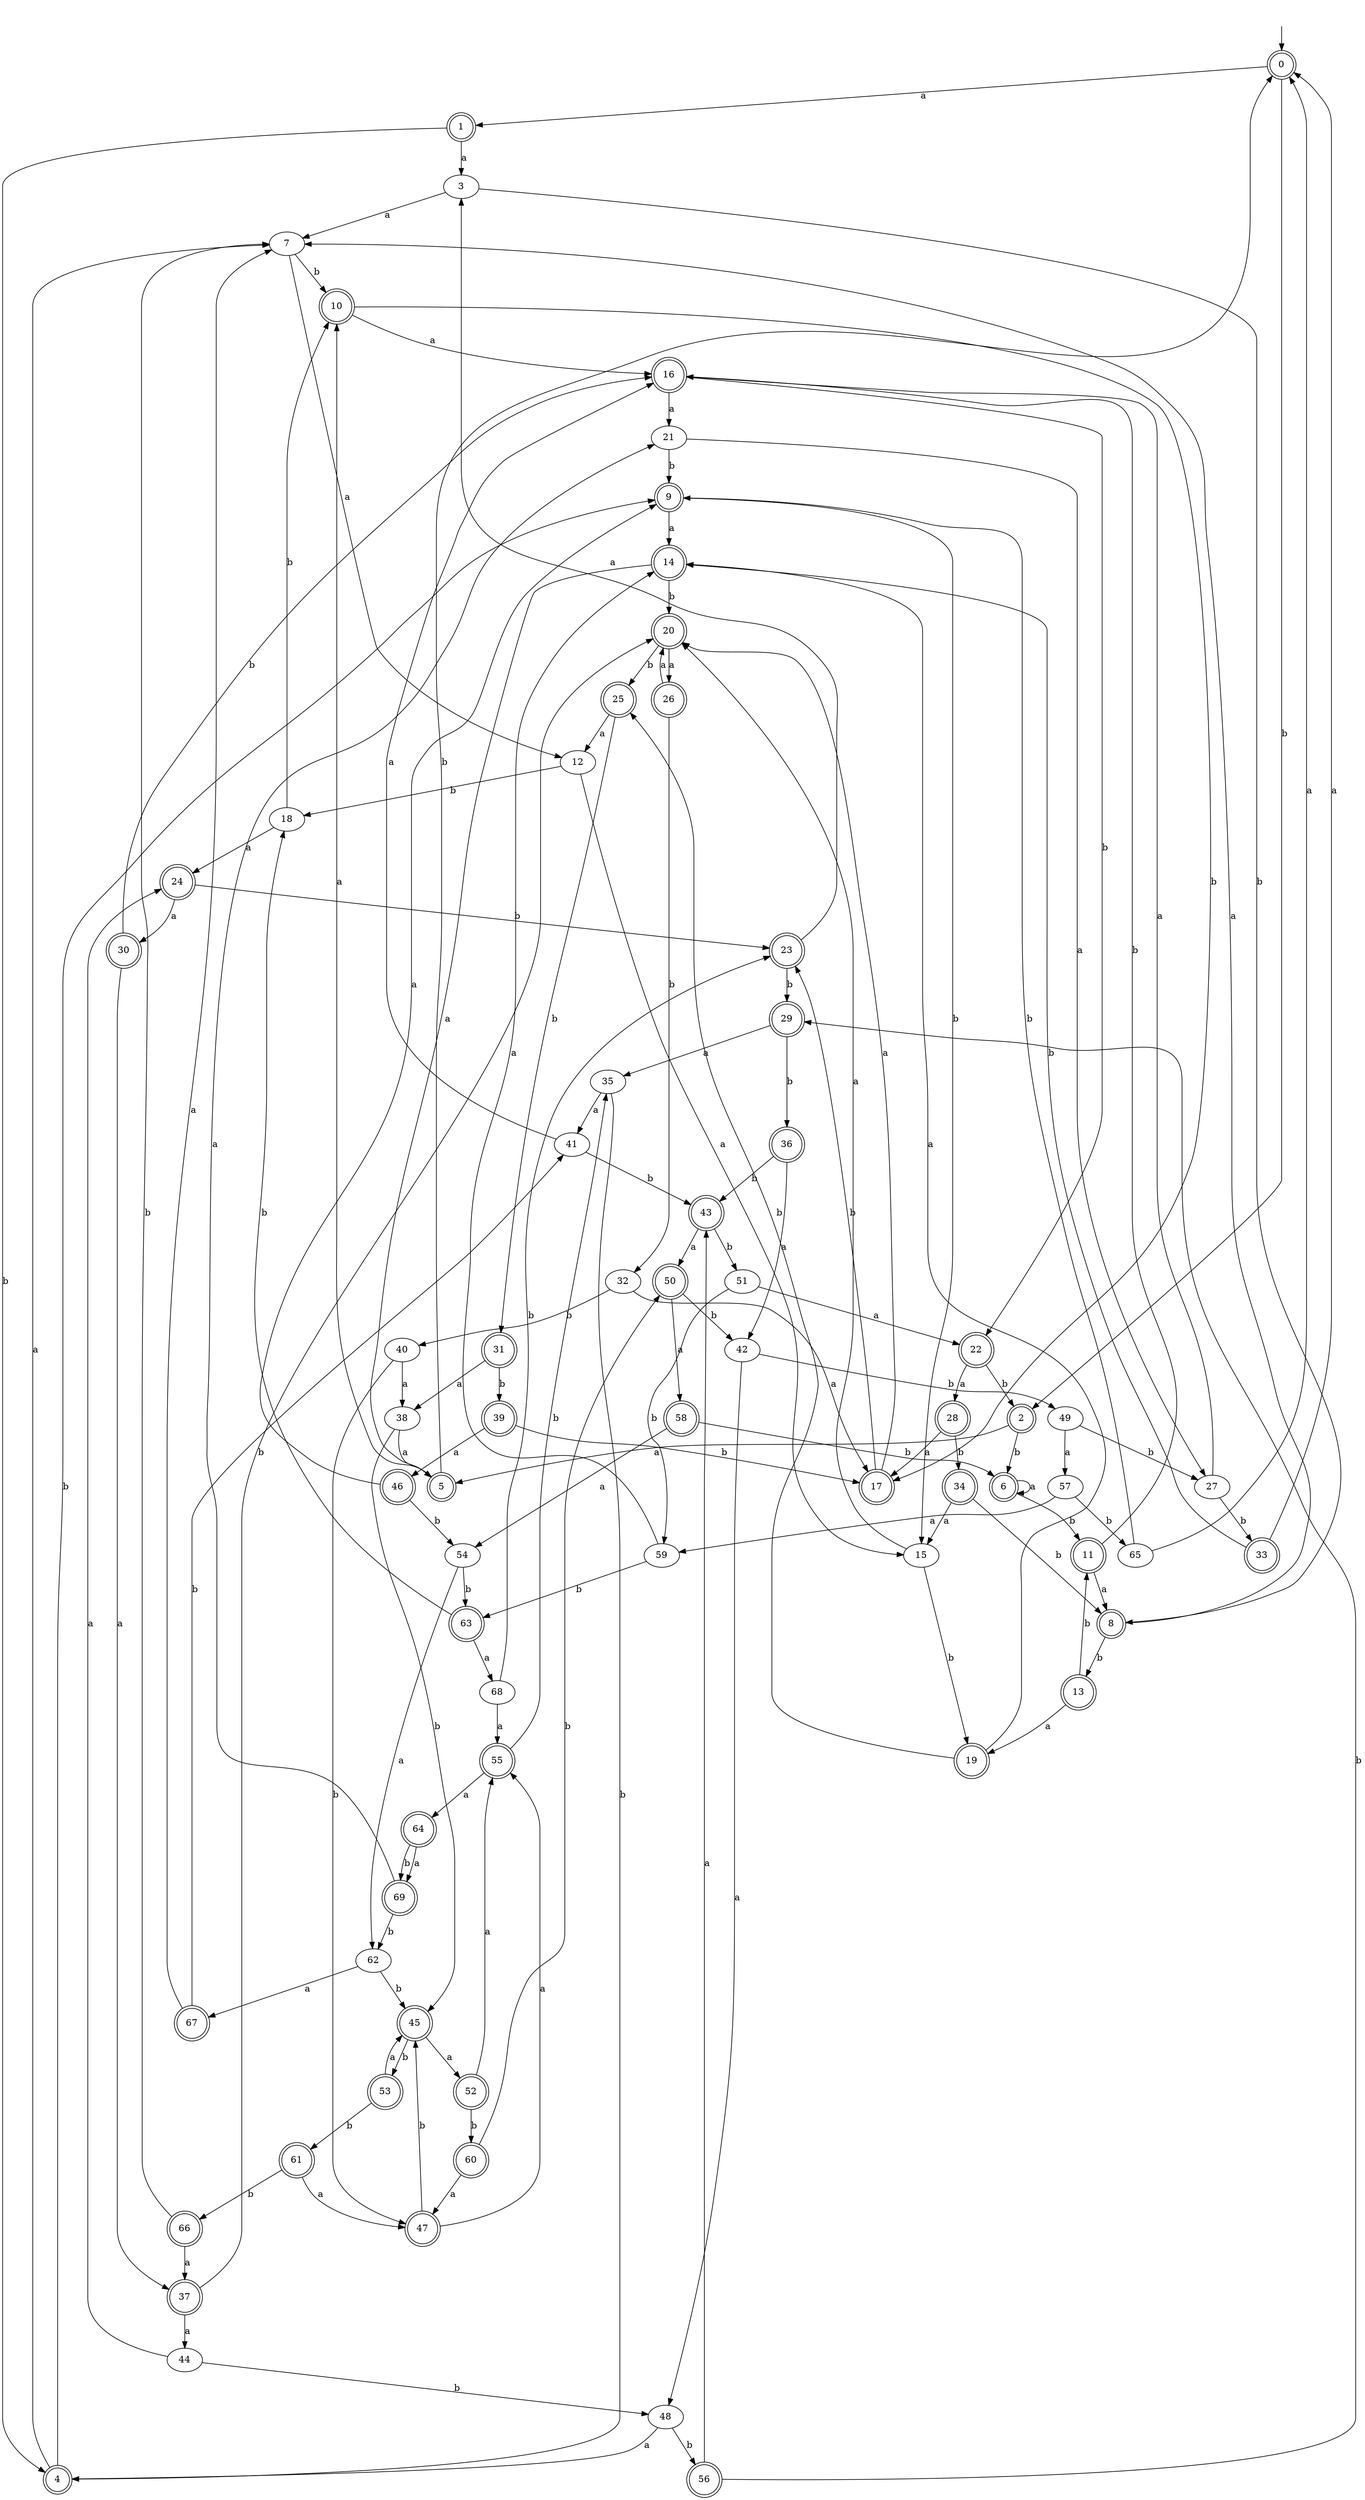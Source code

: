 digraph RandomDFA {
  __start0 [label="", shape=none];
  __start0 -> 0 [label=""];
  0 [shape=circle] [shape=doublecircle]
  0 -> 1 [label="a"]
  0 -> 2 [label="b"]
  1 [shape=doublecircle]
  1 -> 3 [label="a"]
  1 -> 4 [label="b"]
  2 [shape=doublecircle]
  2 -> 5 [label="a"]
  2 -> 6 [label="b"]
  3
  3 -> 7 [label="a"]
  3 -> 8 [label="b"]
  4 [shape=doublecircle]
  4 -> 7 [label="a"]
  4 -> 9 [label="b"]
  5 [shape=doublecircle]
  5 -> 10 [label="a"]
  5 -> 0 [label="b"]
  6 [shape=doublecircle]
  6 -> 6 [label="a"]
  6 -> 11 [label="b"]
  7
  7 -> 12 [label="a"]
  7 -> 10 [label="b"]
  8 [shape=doublecircle]
  8 -> 7 [label="a"]
  8 -> 13 [label="b"]
  9 [shape=doublecircle]
  9 -> 14 [label="a"]
  9 -> 15 [label="b"]
  10 [shape=doublecircle]
  10 -> 16 [label="a"]
  10 -> 17 [label="b"]
  11 [shape=doublecircle]
  11 -> 8 [label="a"]
  11 -> 16 [label="b"]
  12
  12 -> 15 [label="a"]
  12 -> 18 [label="b"]
  13 [shape=doublecircle]
  13 -> 19 [label="a"]
  13 -> 11 [label="b"]
  14 [shape=doublecircle]
  14 -> 5 [label="a"]
  14 -> 20 [label="b"]
  15
  15 -> 20 [label="a"]
  15 -> 19 [label="b"]
  16 [shape=doublecircle]
  16 -> 21 [label="a"]
  16 -> 22 [label="b"]
  17 [shape=doublecircle]
  17 -> 20 [label="a"]
  17 -> 23 [label="b"]
  18
  18 -> 24 [label="a"]
  18 -> 10 [label="b"]
  19 [shape=doublecircle]
  19 -> 14 [label="a"]
  19 -> 25 [label="b"]
  20 [shape=doublecircle]
  20 -> 26 [label="a"]
  20 -> 25 [label="b"]
  21
  21 -> 27 [label="a"]
  21 -> 9 [label="b"]
  22 [shape=doublecircle]
  22 -> 28 [label="a"]
  22 -> 2 [label="b"]
  23 [shape=doublecircle]
  23 -> 3 [label="a"]
  23 -> 29 [label="b"]
  24 [shape=doublecircle]
  24 -> 30 [label="a"]
  24 -> 23 [label="b"]
  25 [shape=doublecircle]
  25 -> 12 [label="a"]
  25 -> 31 [label="b"]
  26 [shape=doublecircle]
  26 -> 20 [label="a"]
  26 -> 32 [label="b"]
  27
  27 -> 16 [label="a"]
  27 -> 33 [label="b"]
  28 [shape=doublecircle]
  28 -> 17 [label="a"]
  28 -> 34 [label="b"]
  29 [shape=doublecircle]
  29 -> 35 [label="a"]
  29 -> 36 [label="b"]
  30 [shape=doublecircle]
  30 -> 37 [label="a"]
  30 -> 16 [label="b"]
  31 [shape=doublecircle]
  31 -> 38 [label="a"]
  31 -> 39 [label="b"]
  32
  32 -> 17 [label="a"]
  32 -> 40 [label="b"]
  33 [shape=doublecircle]
  33 -> 0 [label="a"]
  33 -> 14 [label="b"]
  34 [shape=doublecircle]
  34 -> 15 [label="a"]
  34 -> 8 [label="b"]
  35
  35 -> 41 [label="a"]
  35 -> 4 [label="b"]
  36 [shape=doublecircle]
  36 -> 42 [label="a"]
  36 -> 43 [label="b"]
  37 [shape=doublecircle]
  37 -> 44 [label="a"]
  37 -> 20 [label="b"]
  38
  38 -> 5 [label="a"]
  38 -> 45 [label="b"]
  39 [shape=doublecircle]
  39 -> 46 [label="a"]
  39 -> 17 [label="b"]
  40
  40 -> 38 [label="a"]
  40 -> 47 [label="b"]
  41
  41 -> 16 [label="a"]
  41 -> 43 [label="b"]
  42
  42 -> 48 [label="a"]
  42 -> 49 [label="b"]
  43 [shape=doublecircle]
  43 -> 50 [label="a"]
  43 -> 51 [label="b"]
  44
  44 -> 24 [label="a"]
  44 -> 48 [label="b"]
  45 [shape=doublecircle]
  45 -> 52 [label="a"]
  45 -> 53 [label="b"]
  46 [shape=doublecircle]
  46 -> 9 [label="a"]
  46 -> 54 [label="b"]
  47 [shape=doublecircle]
  47 -> 55 [label="a"]
  47 -> 45 [label="b"]
  48
  48 -> 4 [label="a"]
  48 -> 56 [label="b"]
  49
  49 -> 57 [label="a"]
  49 -> 27 [label="b"]
  50 [shape=doublecircle]
  50 -> 58 [label="a"]
  50 -> 42 [label="b"]
  51
  51 -> 22 [label="a"]
  51 -> 59 [label="b"]
  52 [shape=doublecircle]
  52 -> 55 [label="a"]
  52 -> 60 [label="b"]
  53 [shape=doublecircle]
  53 -> 45 [label="a"]
  53 -> 61 [label="b"]
  54
  54 -> 62 [label="a"]
  54 -> 63 [label="b"]
  55 [shape=doublecircle]
  55 -> 64 [label="a"]
  55 -> 35 [label="b"]
  56 [shape=doublecircle]
  56 -> 43 [label="a"]
  56 -> 29 [label="b"]
  57
  57 -> 59 [label="a"]
  57 -> 65 [label="b"]
  58 [shape=doublecircle]
  58 -> 54 [label="a"]
  58 -> 6 [label="b"]
  59
  59 -> 14 [label="a"]
  59 -> 63 [label="b"]
  60 [shape=doublecircle]
  60 -> 47 [label="a"]
  60 -> 50 [label="b"]
  61 [shape=doublecircle]
  61 -> 47 [label="a"]
  61 -> 66 [label="b"]
  62
  62 -> 67 [label="a"]
  62 -> 45 [label="b"]
  63 [shape=doublecircle]
  63 -> 68 [label="a"]
  63 -> 18 [label="b"]
  64 [shape=doublecircle]
  64 -> 69 [label="a"]
  64 -> 69 [label="b"]
  65
  65 -> 0 [label="a"]
  65 -> 9 [label="b"]
  66 [shape=doublecircle]
  66 -> 37 [label="a"]
  66 -> 7 [label="b"]
  67 [shape=doublecircle]
  67 -> 7 [label="a"]
  67 -> 41 [label="b"]
  68
  68 -> 55 [label="a"]
  68 -> 23 [label="b"]
  69 [shape=doublecircle]
  69 -> 21 [label="a"]
  69 -> 62 [label="b"]
}
